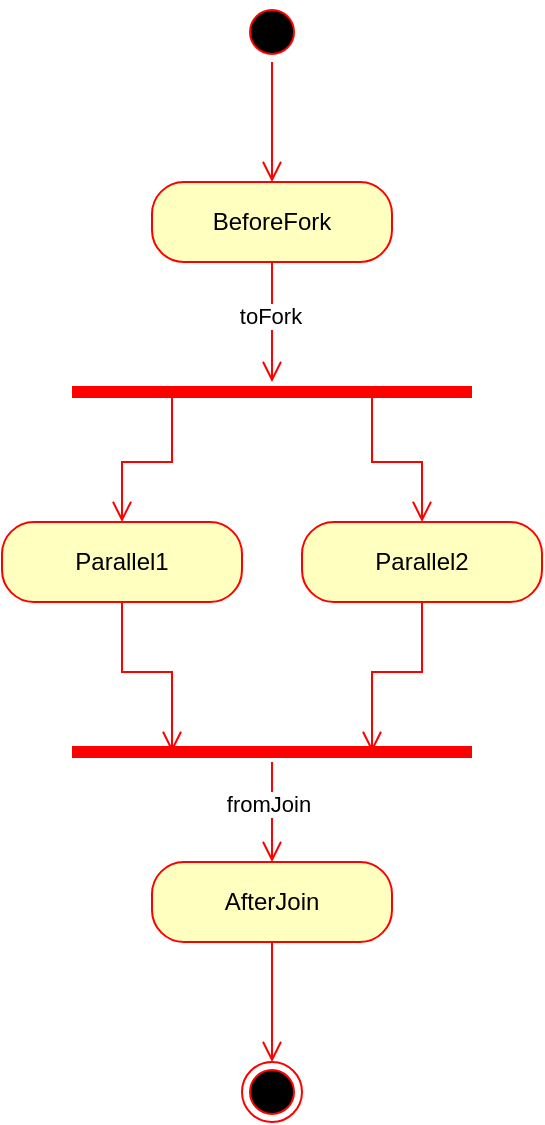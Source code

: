 <mxfile version="24.5.3" type="device">
  <diagram name="Seite-1" id="3KuWAN9MltUuWPpIwGHs">
    <mxGraphModel dx="1050" dy="530" grid="1" gridSize="10" guides="1" tooltips="1" connect="1" arrows="1" fold="1" page="1" pageScale="1" pageWidth="1100" pageHeight="850" math="0" shadow="0">
      <root>
        <mxCell id="0" />
        <mxCell id="1" parent="0" />
        <mxCell id="KqS-gocqinUkvIn6BEcq-1" value="" style="ellipse;html=1;shape=startState;fillColor=#000000;strokeColor=#ff0000;" parent="1" vertex="1">
          <mxGeometry x="270" y="30" width="30" height="30" as="geometry" />
        </mxCell>
        <mxCell id="KqS-gocqinUkvIn6BEcq-2" value="" style="edgeStyle=orthogonalEdgeStyle;html=1;verticalAlign=bottom;endArrow=open;endSize=8;strokeColor=#ff0000;rounded=0;entryX=0.5;entryY=0;entryDx=0;entryDy=0;" parent="1" source="KqS-gocqinUkvIn6BEcq-1" target="KqS-gocqinUkvIn6BEcq-3" edge="1">
          <mxGeometry relative="1" as="geometry">
            <mxPoint x="285" y="120" as="targetPoint" />
          </mxGeometry>
        </mxCell>
        <mxCell id="KqS-gocqinUkvIn6BEcq-3" value="BeforeFork" style="rounded=1;whiteSpace=wrap;html=1;arcSize=40;fontColor=#000000;fillColor=#ffffc0;strokeColor=#ff0000;" parent="1" vertex="1">
          <mxGeometry x="225" y="120" width="120" height="40" as="geometry" />
        </mxCell>
        <mxCell id="KqS-gocqinUkvIn6BEcq-4" value="" style="edgeStyle=orthogonalEdgeStyle;html=1;verticalAlign=bottom;endArrow=open;endSize=8;strokeColor=#ff0000;rounded=0;" parent="1" source="KqS-gocqinUkvIn6BEcq-3" target="KqS-gocqinUkvIn6BEcq-5" edge="1">
          <mxGeometry relative="1" as="geometry">
            <mxPoint x="270" y="250" as="targetPoint" />
          </mxGeometry>
        </mxCell>
        <mxCell id="dCADdGpepjBig5_qZs32-1" value="toFork" style="edgeLabel;html=1;align=center;verticalAlign=middle;resizable=0;points=[];" parent="KqS-gocqinUkvIn6BEcq-4" vertex="1" connectable="0">
          <mxGeometry x="-0.107" y="-1" relative="1" as="geometry">
            <mxPoint as="offset" />
          </mxGeometry>
        </mxCell>
        <mxCell id="KqS-gocqinUkvIn6BEcq-5" value="" style="shape=line;html=1;strokeWidth=6;strokeColor=#ff0000;" parent="1" vertex="1">
          <mxGeometry x="185" y="220" width="200" height="10" as="geometry" />
        </mxCell>
        <mxCell id="KqS-gocqinUkvIn6BEcq-6" value="" style="edgeStyle=orthogonalEdgeStyle;html=1;verticalAlign=bottom;endArrow=open;endSize=8;strokeColor=#ff0000;rounded=0;exitX=0.25;exitY=0.5;exitDx=0;exitDy=0;exitPerimeter=0;" parent="1" source="KqS-gocqinUkvIn6BEcq-5" target="KqS-gocqinUkvIn6BEcq-7" edge="1">
          <mxGeometry relative="1" as="geometry">
            <mxPoint x="235" y="320" as="targetPoint" />
          </mxGeometry>
        </mxCell>
        <mxCell id="KqS-gocqinUkvIn6BEcq-7" value="Parallel1" style="rounded=1;whiteSpace=wrap;html=1;arcSize=40;fontColor=#000000;fillColor=#ffffc0;strokeColor=#ff0000;" parent="1" vertex="1">
          <mxGeometry x="150" y="290" width="120" height="40" as="geometry" />
        </mxCell>
        <mxCell id="KqS-gocqinUkvIn6BEcq-8" value="Parallel2" style="rounded=1;whiteSpace=wrap;html=1;arcSize=40;fontColor=#000000;fillColor=#ffffc0;strokeColor=#ff0000;" parent="1" vertex="1">
          <mxGeometry x="300" y="290" width="120" height="40" as="geometry" />
        </mxCell>
        <mxCell id="KqS-gocqinUkvIn6BEcq-9" value="" style="edgeStyle=orthogonalEdgeStyle;html=1;verticalAlign=bottom;endArrow=open;endSize=8;strokeColor=#ff0000;rounded=0;entryX=0.75;entryY=0.5;entryDx=0;entryDy=0;entryPerimeter=0;" parent="1" source="KqS-gocqinUkvIn6BEcq-8" target="KqS-gocqinUkvIn6BEcq-11" edge="1">
          <mxGeometry relative="1" as="geometry">
            <mxPoint x="370" y="390" as="targetPoint" />
          </mxGeometry>
        </mxCell>
        <mxCell id="KqS-gocqinUkvIn6BEcq-10" value="" style="edgeStyle=orthogonalEdgeStyle;html=1;verticalAlign=bottom;endArrow=open;endSize=8;strokeColor=#ff0000;rounded=0;exitX=0.75;exitY=0.5;exitDx=0;exitDy=0;exitPerimeter=0;entryX=0.5;entryY=0;entryDx=0;entryDy=0;" parent="1" source="KqS-gocqinUkvIn6BEcq-5" target="KqS-gocqinUkvIn6BEcq-8" edge="1">
          <mxGeometry relative="1" as="geometry">
            <mxPoint x="245" y="300" as="targetPoint" />
            <mxPoint x="245" y="235" as="sourcePoint" />
          </mxGeometry>
        </mxCell>
        <mxCell id="KqS-gocqinUkvIn6BEcq-11" value="" style="shape=line;html=1;strokeWidth=6;strokeColor=#ff0000;" parent="1" vertex="1">
          <mxGeometry x="185" y="400" width="200" height="10" as="geometry" />
        </mxCell>
        <mxCell id="KqS-gocqinUkvIn6BEcq-12" value="" style="edgeStyle=orthogonalEdgeStyle;html=1;verticalAlign=bottom;endArrow=open;endSize=8;strokeColor=#ff0000;rounded=0;entryX=0.5;entryY=0;entryDx=0;entryDy=0;" parent="1" source="KqS-gocqinUkvIn6BEcq-11" target="KqS-gocqinUkvIn6BEcq-14" edge="1">
          <mxGeometry relative="1" as="geometry">
            <mxPoint x="285" y="480" as="targetPoint" />
          </mxGeometry>
        </mxCell>
        <mxCell id="dCADdGpepjBig5_qZs32-6" value="fromJoin" style="edgeLabel;html=1;align=center;verticalAlign=middle;resizable=0;points=[];" parent="KqS-gocqinUkvIn6BEcq-12" vertex="1" connectable="0">
          <mxGeometry x="-0.168" y="-2" relative="1" as="geometry">
            <mxPoint as="offset" />
          </mxGeometry>
        </mxCell>
        <mxCell id="KqS-gocqinUkvIn6BEcq-13" value="" style="edgeStyle=orthogonalEdgeStyle;html=1;verticalAlign=bottom;endArrow=open;endSize=8;strokeColor=#ff0000;rounded=0;entryX=0.25;entryY=0.5;entryDx=0;entryDy=0;entryPerimeter=0;exitX=0.5;exitY=1;exitDx=0;exitDy=0;" parent="1" source="KqS-gocqinUkvIn6BEcq-7" target="KqS-gocqinUkvIn6BEcq-11" edge="1">
          <mxGeometry relative="1" as="geometry">
            <mxPoint x="345" y="415" as="targetPoint" />
            <mxPoint x="370" y="340" as="sourcePoint" />
          </mxGeometry>
        </mxCell>
        <mxCell id="KqS-gocqinUkvIn6BEcq-14" value="AfterJoin" style="rounded=1;whiteSpace=wrap;html=1;arcSize=40;fontColor=#000000;fillColor=#ffffc0;strokeColor=#ff0000;" parent="1" vertex="1">
          <mxGeometry x="225" y="460" width="120" height="40" as="geometry" />
        </mxCell>
        <mxCell id="KqS-gocqinUkvIn6BEcq-15" value="" style="edgeStyle=orthogonalEdgeStyle;html=1;verticalAlign=bottom;endArrow=open;endSize=8;strokeColor=#ff0000;rounded=0;entryX=0.5;entryY=0;entryDx=0;entryDy=0;" parent="1" source="KqS-gocqinUkvIn6BEcq-14" target="KqS-gocqinUkvIn6BEcq-16" edge="1">
          <mxGeometry relative="1" as="geometry">
            <mxPoint x="285" y="560" as="targetPoint" />
          </mxGeometry>
        </mxCell>
        <mxCell id="KqS-gocqinUkvIn6BEcq-16" value="" style="ellipse;html=1;shape=endState;fillColor=#000000;strokeColor=#ff0000;" parent="1" vertex="1">
          <mxGeometry x="270" y="560" width="30" height="30" as="geometry" />
        </mxCell>
      </root>
    </mxGraphModel>
  </diagram>
</mxfile>
